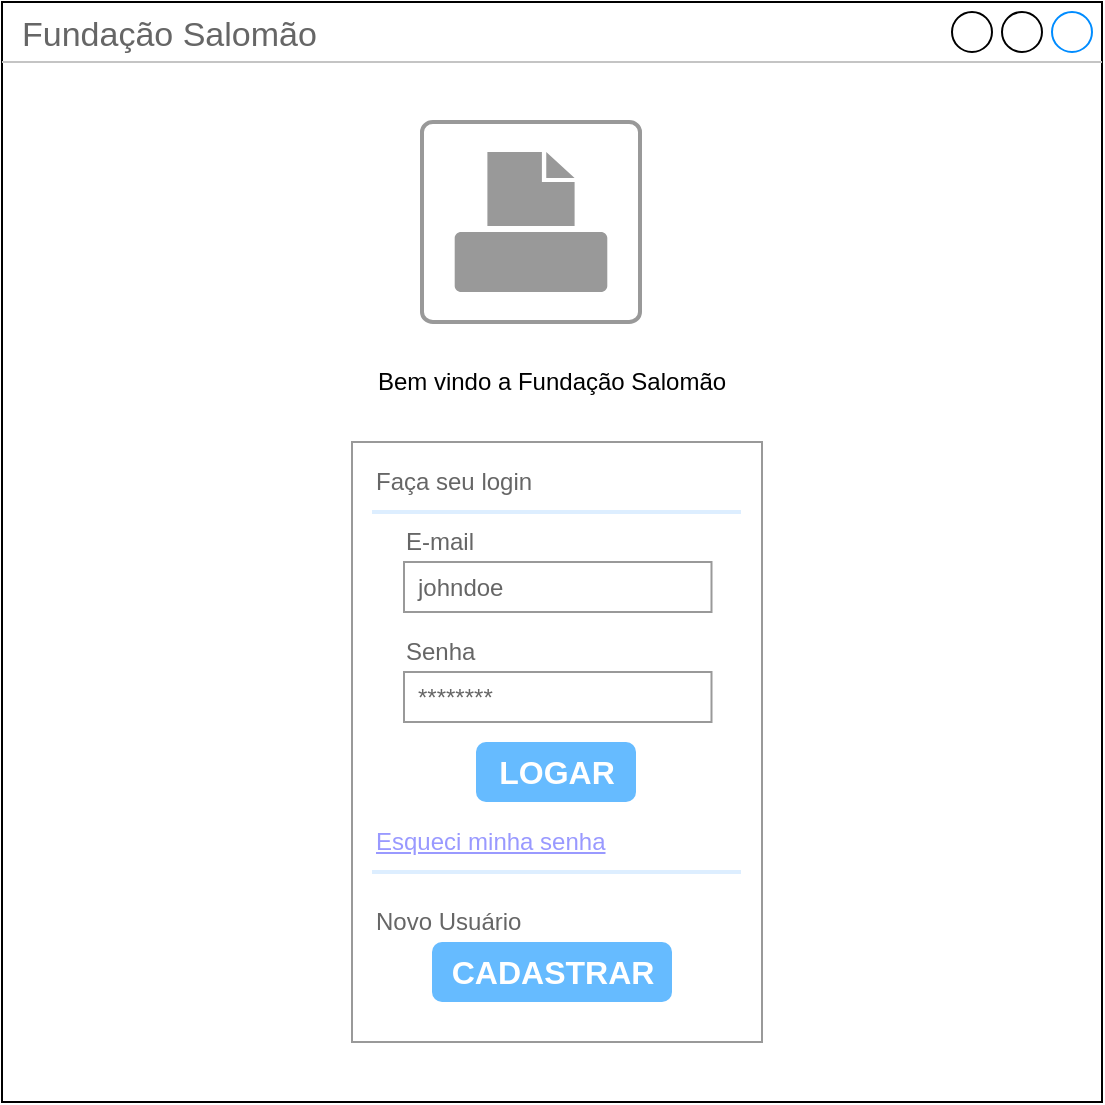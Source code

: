 <mxfile version="21.3.7" type="device">
  <diagram name="Página-1" id="yNWU_jTuEdfx8Hijtn_f">
    <mxGraphModel dx="880" dy="1739" grid="1" gridSize="10" guides="1" tooltips="1" connect="1" arrows="1" fold="1" page="1" pageScale="1" pageWidth="827" pageHeight="1169" math="0" shadow="0">
      <root>
        <mxCell id="0" />
        <mxCell id="1" parent="0" />
        <mxCell id="4ZJiAaShMuG9clowVtn2-1" value="Fundação Salomão" style="strokeWidth=1;shadow=0;dashed=0;align=center;html=1;shape=mxgraph.mockup.containers.window;align=left;verticalAlign=top;spacingLeft=8;strokeColor2=#008cff;strokeColor3=#c4c4c4;fontColor=#666666;mainText=;fontSize=17;labelBackgroundColor=none;whiteSpace=wrap;" parent="1" vertex="1">
          <mxGeometry x="140" y="-100" width="550" height="550" as="geometry" />
        </mxCell>
        <mxCell id="4ZJiAaShMuG9clowVtn2-2" value="&lt;div&gt;Bem vindo a Fundação Salomão&lt;/div&gt;" style="text;html=1;strokeColor=none;fillColor=none;align=center;verticalAlign=middle;whiteSpace=wrap;rounded=0;" parent="1" vertex="1">
          <mxGeometry x="305" y="75" width="220" height="30" as="geometry" />
        </mxCell>
        <mxCell id="4ZJiAaShMuG9clowVtn2-3" value="" style="strokeColor=#999999;verticalLabelPosition=bottom;shadow=0;dashed=0;verticalAlign=top;strokeWidth=2;html=1;shape=mxgraph.mockup.misc.printIcon;" parent="1" vertex="1">
          <mxGeometry x="350" y="-40" width="109" height="100" as="geometry" />
        </mxCell>
        <mxCell id="4ZJiAaShMuG9clowVtn2-4" value="" style="strokeWidth=1;shadow=0;dashed=0;align=center;html=1;shape=mxgraph.mockup.forms.rrect;rSize=0;strokeColor=#999999;fillColor=#ffffff;" parent="1" vertex="1">
          <mxGeometry x="315" y="120" width="205" height="300" as="geometry" />
        </mxCell>
        <mxCell id="4ZJiAaShMuG9clowVtn2-5" value="Faça seu login" style="strokeWidth=1;shadow=0;dashed=0;align=center;html=1;shape=mxgraph.mockup.forms.anchor;fontSize=12;fontColor=#666666;align=left;resizeWidth=1;spacingLeft=0;" parent="4ZJiAaShMuG9clowVtn2-4" vertex="1">
          <mxGeometry width="102.5" height="20" relative="1" as="geometry">
            <mxPoint x="10" y="10" as="offset" />
          </mxGeometry>
        </mxCell>
        <mxCell id="4ZJiAaShMuG9clowVtn2-6" value="" style="shape=line;strokeColor=#ddeeff;strokeWidth=2;html=1;resizeWidth=1;" parent="4ZJiAaShMuG9clowVtn2-4" vertex="1">
          <mxGeometry width="184.5" height="10" relative="1" as="geometry">
            <mxPoint x="10" y="30" as="offset" />
          </mxGeometry>
        </mxCell>
        <mxCell id="4ZJiAaShMuG9clowVtn2-7" value="E-mail" style="strokeWidth=1;shadow=0;dashed=0;align=center;html=1;shape=mxgraph.mockup.forms.anchor;fontSize=12;fontColor=#666666;align=left;resizeWidth=1;spacingLeft=0;" parent="4ZJiAaShMuG9clowVtn2-4" vertex="1">
          <mxGeometry width="102.5" height="20" relative="1" as="geometry">
            <mxPoint x="25" y="40" as="offset" />
          </mxGeometry>
        </mxCell>
        <mxCell id="4ZJiAaShMuG9clowVtn2-8" value="johndoe" style="strokeWidth=1;shadow=0;dashed=0;align=center;html=1;shape=mxgraph.mockup.forms.rrect;rSize=0;strokeColor=#999999;fontColor=#666666;align=left;spacingLeft=5;resizeWidth=1;" parent="4ZJiAaShMuG9clowVtn2-4" vertex="1">
          <mxGeometry width="153.75" height="25" relative="1" as="geometry">
            <mxPoint x="26" y="60" as="offset" />
          </mxGeometry>
        </mxCell>
        <mxCell id="4ZJiAaShMuG9clowVtn2-9" value="Senha" style="strokeWidth=1;shadow=0;dashed=0;align=center;html=1;shape=mxgraph.mockup.forms.anchor;fontSize=12;fontColor=#666666;align=left;resizeWidth=1;spacingLeft=0;" parent="4ZJiAaShMuG9clowVtn2-4" vertex="1">
          <mxGeometry width="102.5" height="20" relative="1" as="geometry">
            <mxPoint x="25" y="95" as="offset" />
          </mxGeometry>
        </mxCell>
        <mxCell id="4ZJiAaShMuG9clowVtn2-10" value="********" style="strokeWidth=1;shadow=0;dashed=0;align=center;html=1;shape=mxgraph.mockup.forms.rrect;rSize=0;strokeColor=#999999;fontColor=#666666;align=left;spacingLeft=5;resizeWidth=1;" parent="4ZJiAaShMuG9clowVtn2-4" vertex="1">
          <mxGeometry width="153.75" height="25" relative="1" as="geometry">
            <mxPoint x="26" y="115" as="offset" />
          </mxGeometry>
        </mxCell>
        <mxCell id="4ZJiAaShMuG9clowVtn2-11" value="LOGAR" style="strokeWidth=1;shadow=0;dashed=0;align=center;html=1;shape=mxgraph.mockup.forms.rrect;rSize=5;strokeColor=none;fontColor=#ffffff;fillColor=#66bbff;fontSize=16;fontStyle=1;" parent="4ZJiAaShMuG9clowVtn2-4" vertex="1">
          <mxGeometry y="1" width="80" height="30" relative="1" as="geometry">
            <mxPoint x="62" y="-150" as="offset" />
          </mxGeometry>
        </mxCell>
        <mxCell id="4ZJiAaShMuG9clowVtn2-12" value="Esqueci minha senha" style="strokeWidth=1;shadow=0;dashed=0;align=center;html=1;shape=mxgraph.mockup.forms.anchor;fontSize=12;fontColor=#9999ff;align=left;spacingLeft=0;fontStyle=4;resizeWidth=1;" parent="4ZJiAaShMuG9clowVtn2-4" vertex="1">
          <mxGeometry y="1" width="153.75" height="20" relative="1" as="geometry">
            <mxPoint x="10" y="-110" as="offset" />
          </mxGeometry>
        </mxCell>
        <mxCell id="4ZJiAaShMuG9clowVtn2-13" value="" style="shape=line;strokeColor=#ddeeff;strokeWidth=2;html=1;resizeWidth=1;" parent="4ZJiAaShMuG9clowVtn2-4" vertex="1">
          <mxGeometry y="1" width="184.5" height="10" relative="1" as="geometry">
            <mxPoint x="10" y="-90" as="offset" />
          </mxGeometry>
        </mxCell>
        <mxCell id="4ZJiAaShMuG9clowVtn2-14" value="Novo Usuário" style="strokeWidth=1;shadow=0;dashed=0;align=center;html=1;shape=mxgraph.mockup.forms.anchor;fontSize=12;fontColor=#666666;align=left;spacingLeft=0;resizeWidth=1;" parent="4ZJiAaShMuG9clowVtn2-4" vertex="1">
          <mxGeometry y="1" width="153.75" height="20" relative="1" as="geometry">
            <mxPoint x="10" y="-70" as="offset" />
          </mxGeometry>
        </mxCell>
        <mxCell id="4ZJiAaShMuG9clowVtn2-15" value="CADASTRAR" style="strokeWidth=1;shadow=0;dashed=0;align=center;html=1;shape=mxgraph.mockup.forms.rrect;rSize=5;strokeColor=none;fontColor=#ffffff;fillColor=#66bbff;fontSize=16;fontStyle=1;" parent="4ZJiAaShMuG9clowVtn2-4" vertex="1">
          <mxGeometry y="1" width="120" height="30" relative="1" as="geometry">
            <mxPoint x="40" y="-50" as="offset" />
          </mxGeometry>
        </mxCell>
      </root>
    </mxGraphModel>
  </diagram>
</mxfile>
